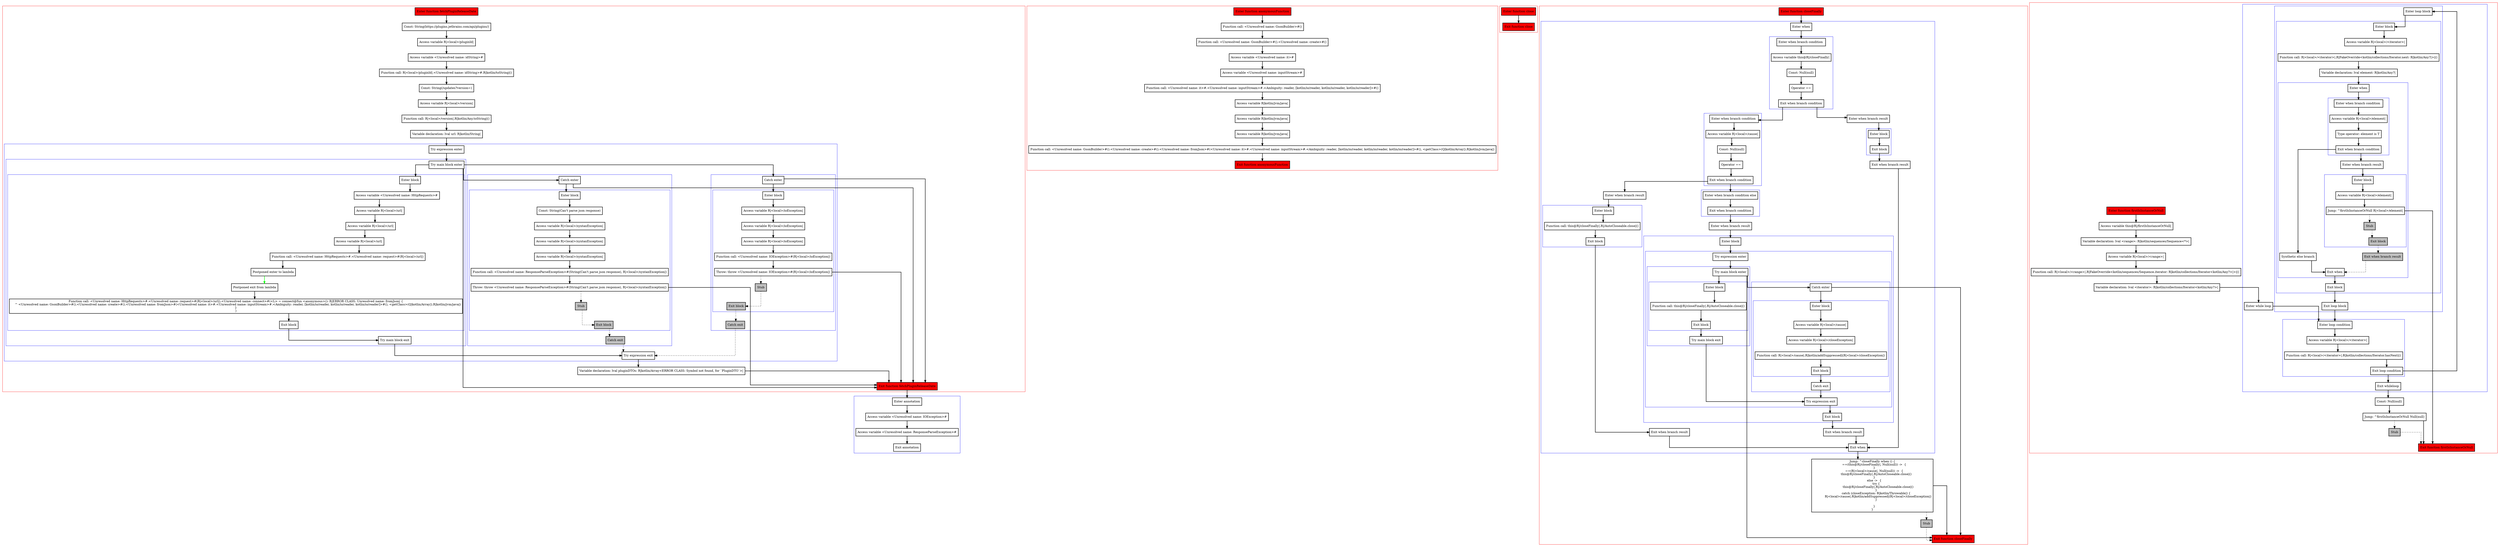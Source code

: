 digraph complex_kt {
    graph [splines=ortho nodesep=3]
    node [shape=box penwidth=2]
    edge [penwidth=2]

    subgraph cluster_0 {
        color=red
        0 [label="Enter function fetchPluginReleaseDate" style="filled" fillcolor=red];
        1 [label="Const: String(https://plugins.jetbrains.com/api/plugins/)"];
        2 [label="Access variable R|<local>/pluginId|"];
        3 [label="Access variable <Unresolved name: idString>#"];
        4 [label="Function call: R|<local>/pluginId|.<Unresolved name: idString>#.R|kotlin/toString|()"];
        5 [label="Const: String(/updates?version=)"];
        6 [label="Access variable R|<local>/version|"];
        7 [label="Function call: R|<local>/version|.R|kotlin/Any.toString|()"];
        8 [label="Variable declaration: lval url: R|kotlin/String|"];
        subgraph cluster_1 {
            color=blue
            9 [label="Try expression enter"];
            subgraph cluster_2 {
                color=blue
                10 [label="Try main block enter"];
                subgraph cluster_3 {
                    color=blue
                    11 [label="Enter block"];
                    12 [label="Access variable <Unresolved name: HttpRequests>#"];
                    13 [label="Access variable R|<local>/url|"];
                    14 [label="Access variable R|<local>/url|"];
                    15 [label="Access variable R|<local>/url|"];
                    16 [label="Function call: <Unresolved name: HttpRequests>#.<Unresolved name: request>#(R|<local>/url|)"];
                    17 [label="Postponed enter to lambda"];
                    18 [label="Postponed exit from lambda"];
                    19 [label="Function call: <Unresolved name: HttpRequests>#.<Unresolved name: request>#(R|<local>/url|).<Unresolved name: connect>#(<L> = connect@fun <anonymous>(): R|ERROR CLASS: Unresolved name: fromJson| {
    ^ <Unresolved name: GsonBuilder>#().<Unresolved name: create>#().<Unresolved name: fromJson>#(<Unresolved name: it>#.<Unresolved name: inputStream>#.<Ambiguity: reader, [kotlin/io/reader, kotlin/io/reader, kotlin/io/reader]>#(), <getClass>(Q|kotlin/Array|).R|kotlin/jvm/java|)
}
)"];
                    20 [label="Exit block"];
                }
                21 [label="Try main block exit"];
            }
            subgraph cluster_4 {
                color=blue
                22 [label="Catch enter"];
                subgraph cluster_5 {
                    color=blue
                    23 [label="Enter block"];
                    24 [label="Const: String(Can't parse json response)"];
                    25 [label="Access variable R|<local>/syntaxException|"];
                    26 [label="Access variable R|<local>/syntaxException|"];
                    27 [label="Access variable R|<local>/syntaxException|"];
                    28 [label="Function call: <Unresolved name: ResponseParseException>#(String(Can't parse json response), R|<local>/syntaxException|)"];
                    29 [label="Throw: throw <Unresolved name: ResponseParseException>#(String(Can't parse json response), R|<local>/syntaxException|)"];
                    30 [label="Stub" style="filled" fillcolor=gray];
                    31 [label="Exit block" style="filled" fillcolor=gray];
                }
                32 [label="Catch exit" style="filled" fillcolor=gray];
            }
            subgraph cluster_6 {
                color=blue
                33 [label="Catch enter"];
                subgraph cluster_7 {
                    color=blue
                    34 [label="Enter block"];
                    35 [label="Access variable R|<local>/ioException|"];
                    36 [label="Access variable R|<local>/ioException|"];
                    37 [label="Access variable R|<local>/ioException|"];
                    38 [label="Function call: <Unresolved name: IOException>#(R|<local>/ioException|)"];
                    39 [label="Throw: throw <Unresolved name: IOException>#(R|<local>/ioException|)"];
                    40 [label="Stub" style="filled" fillcolor=gray];
                    41 [label="Exit block" style="filled" fillcolor=gray];
                }
                42 [label="Catch exit" style="filled" fillcolor=gray];
            }
            43 [label="Try expression exit"];
        }
        44 [label="Variable declaration: lval pluginDTOs: R|kotlin/Array<ERROR CLASS: Symbol not found, for `PluginDTO`>|"];
        45 [label="Exit function fetchPluginReleaseDate" style="filled" fillcolor=red];
    }
    subgraph cluster_8 {
        color=blue
        46 [label="Enter annotation"];
        47 [label="Access variable <Unresolved name: IOException>#"];
        48 [label="Access variable <Unresolved name: ResponseParseException>#"];
        49 [label="Exit annotation"];
    }

    0 -> {1};
    1 -> {2};
    2 -> {3};
    3 -> {4};
    4 -> {5};
    5 -> {6};
    6 -> {7};
    7 -> {8};
    8 -> {9};
    9 -> {10};
    10 -> {45 33 22 11};
    11 -> {12};
    12 -> {13};
    13 -> {14};
    14 -> {15};
    15 -> {16};
    16 -> {17};
    17 -> {18 18} [color=green];
    18 -> {19};
    19 -> {20};
    20 -> {21};
    21 -> {43};
    22 -> {45 23};
    23 -> {24};
    24 -> {25};
    25 -> {26};
    26 -> {27};
    27 -> {28};
    28 -> {29};
    29 -> {45};
    29 -> {30} [style=dotted];
    30 -> {31} [style=dotted];
    31 -> {32} [style=dotted];
    32 -> {43} [style=dotted];
    33 -> {45 34};
    34 -> {35};
    35 -> {36};
    36 -> {37};
    37 -> {38};
    38 -> {39};
    39 -> {45};
    39 -> {40} [style=dotted];
    40 -> {41} [style=dotted];
    41 -> {42} [style=dotted];
    42 -> {43} [style=dotted];
    43 -> {44};
    44 -> {45};
    45 -> {46};
    46 -> {47};
    47 -> {48};
    48 -> {49};

    subgraph cluster_9 {
        color=red
        50 [label="Enter function anonymousFunction" style="filled" fillcolor=red];
        51 [label="Function call: <Unresolved name: GsonBuilder>#()"];
        52 [label="Function call: <Unresolved name: GsonBuilder>#().<Unresolved name: create>#()"];
        53 [label="Access variable <Unresolved name: it>#"];
        54 [label="Access variable <Unresolved name: inputStream>#"];
        55 [label="Function call: <Unresolved name: it>#.<Unresolved name: inputStream>#.<Ambiguity: reader, [kotlin/io/reader, kotlin/io/reader, kotlin/io/reader]>#()"];
        56 [label="Access variable R|kotlin/jvm/java|"];
        57 [label="Access variable R|kotlin/jvm/java|"];
        58 [label="Access variable R|kotlin/jvm/java|"];
        59 [label="Function call: <Unresolved name: GsonBuilder>#().<Unresolved name: create>#().<Unresolved name: fromJson>#(<Unresolved name: it>#.<Unresolved name: inputStream>#.<Ambiguity: reader, [kotlin/io/reader, kotlin/io/reader, kotlin/io/reader]>#(), <getClass>(Q|kotlin/Array|).R|kotlin/jvm/java|)"];
        60 [label="Exit function anonymousFunction" style="filled" fillcolor=red];
    }

    50 -> {51};
    51 -> {52};
    52 -> {53};
    53 -> {54};
    54 -> {55};
    55 -> {56};
    56 -> {57};
    57 -> {58};
    58 -> {59};
    59 -> {60};

    subgraph cluster_10 {
        color=red
        61 [label="Enter function close" style="filled" fillcolor=red];
        62 [label="Exit function close" style="filled" fillcolor=red];
    }

    61 -> {62};

    subgraph cluster_11 {
        color=red
        63 [label="Enter function closeFinally" style="filled" fillcolor=red];
        subgraph cluster_12 {
            color=blue
            64 [label="Enter when"];
            subgraph cluster_13 {
                color=blue
                65 [label="Enter when branch condition "];
                66 [label="Access variable this@R|/closeFinally|"];
                67 [label="Const: Null(null)"];
                68 [label="Operator =="];
                69 [label="Exit when branch condition"];
            }
            subgraph cluster_14 {
                color=blue
                70 [label="Enter when branch condition "];
                71 [label="Access variable R|<local>/cause|"];
                72 [label="Const: Null(null)"];
                73 [label="Operator =="];
                74 [label="Exit when branch condition"];
            }
            subgraph cluster_15 {
                color=blue
                75 [label="Enter when branch condition else"];
                76 [label="Exit when branch condition"];
            }
            77 [label="Enter when branch result"];
            subgraph cluster_16 {
                color=blue
                78 [label="Enter block"];
                subgraph cluster_17 {
                    color=blue
                    79 [label="Try expression enter"];
                    subgraph cluster_18 {
                        color=blue
                        80 [label="Try main block enter"];
                        subgraph cluster_19 {
                            color=blue
                            81 [label="Enter block"];
                            82 [label="Function call: this@R|/closeFinally|.R|/AutoCloseable.close|()"];
                            83 [label="Exit block"];
                        }
                        84 [label="Try main block exit"];
                    }
                    subgraph cluster_20 {
                        color=blue
                        85 [label="Catch enter"];
                        subgraph cluster_21 {
                            color=blue
                            86 [label="Enter block"];
                            87 [label="Access variable R|<local>/cause|"];
                            88 [label="Access variable R|<local>/closeException|"];
                            89 [label="Function call: R|<local>/cause|.R|kotlin/addSuppressed|(R|<local>/closeException|)"];
                            90 [label="Exit block"];
                        }
                        91 [label="Catch exit"];
                    }
                    92 [label="Try expression exit"];
                }
                93 [label="Exit block"];
            }
            94 [label="Exit when branch result"];
            95 [label="Enter when branch result"];
            subgraph cluster_22 {
                color=blue
                96 [label="Enter block"];
                97 [label="Function call: this@R|/closeFinally|.R|/AutoCloseable.close|()"];
                98 [label="Exit block"];
            }
            99 [label="Exit when branch result"];
            100 [label="Enter when branch result"];
            subgraph cluster_23 {
                color=blue
                101 [label="Enter block"];
                102 [label="Exit block"];
            }
            103 [label="Exit when branch result"];
            104 [label="Exit when"];
        }
        105 [label="Jump: ^closeFinally when () {
    ==(this@R|/closeFinally|, Null(null)) ->  {
    }
    ==(R|<local>/cause|, Null(null)) ->  {
        this@R|/closeFinally|.R|/AutoCloseable.close|()
    }
    else ->  {
        try {
            this@R|/closeFinally|.R|/AutoCloseable.close|()
        }
        catch (closeException: R|kotlin/Throwable|) {
            R|<local>/cause|.R|kotlin/addSuppressed|(R|<local>/closeException|)
        }

    }
}
"];
        106 [label="Stub" style="filled" fillcolor=gray];
        107 [label="Exit function closeFinally" style="filled" fillcolor=red];
    }

    63 -> {64};
    64 -> {65};
    65 -> {66};
    66 -> {67};
    67 -> {68};
    68 -> {69};
    69 -> {100 70};
    70 -> {71};
    71 -> {72};
    72 -> {73};
    73 -> {74};
    74 -> {95 75};
    75 -> {76};
    76 -> {77};
    77 -> {78};
    78 -> {79};
    79 -> {80};
    80 -> {107 85 81};
    81 -> {82};
    82 -> {83};
    83 -> {84};
    84 -> {92};
    85 -> {107 86};
    86 -> {87};
    87 -> {88};
    88 -> {89};
    89 -> {90};
    90 -> {91};
    91 -> {92};
    92 -> {93};
    93 -> {94};
    94 -> {104};
    95 -> {96};
    96 -> {97};
    97 -> {98};
    98 -> {99};
    99 -> {104};
    100 -> {101};
    101 -> {102};
    102 -> {103};
    103 -> {104};
    104 -> {105};
    105 -> {107};
    105 -> {106} [style=dotted];
    106 -> {107} [style=dotted];

    subgraph cluster_24 {
        color=red
        108 [label="Enter function firstIsInstanceOrNull" style="filled" fillcolor=red];
        109 [label="Access variable this@R|/firstIsInstanceOrNull|"];
        110 [label="Variable declaration: lval <range>: R|kotlin/sequences/Sequence<*>|"];
        111 [label="Access variable R|<local>/<range>|"];
        112 [label="Function call: R|<local>/<range>|.R|FakeOverride<kotlin/sequences/Sequence.iterator: R|kotlin/collections/Iterator<kotlin/Any?>|>|()"];
        113 [label="Variable declaration: lval <iterator>: R|kotlin/collections/Iterator<kotlin/Any?>|"];
        subgraph cluster_25 {
            color=blue
            114 [label="Enter while loop"];
            subgraph cluster_26 {
                color=blue
                115 [label="Enter loop condition"];
                116 [label="Access variable R|<local>/<iterator>|"];
                117 [label="Function call: R|<local>/<iterator>|.R|kotlin/collections/Iterator.hasNext|()"];
                118 [label="Exit loop condition"];
            }
            subgraph cluster_27 {
                color=blue
                119 [label="Enter loop block"];
                subgraph cluster_28 {
                    color=blue
                    120 [label="Enter block"];
                    121 [label="Access variable R|<local>/<iterator>|"];
                    122 [label="Function call: R|<local>/<iterator>|.R|FakeOverride<kotlin/collections/Iterator.next: R|kotlin/Any?|>|()"];
                    123 [label="Variable declaration: lval element: R|kotlin/Any?|"];
                    subgraph cluster_29 {
                        color=blue
                        124 [label="Enter when"];
                        subgraph cluster_30 {
                            color=blue
                            125 [label="Enter when branch condition "];
                            126 [label="Access variable R|<local>/element|"];
                            127 [label="Type operator: element is T"];
                            128 [label="Exit when branch condition"];
                        }
                        129 [label="Synthetic else branch"];
                        130 [label="Enter when branch result"];
                        subgraph cluster_31 {
                            color=blue
                            131 [label="Enter block"];
                            132 [label="Access variable R|<local>/element|"];
                            133 [label="Jump: ^firstIsInstanceOrNull R|<local>/element|"];
                            134 [label="Stub" style="filled" fillcolor=gray];
                            135 [label="Exit block" style="filled" fillcolor=gray];
                        }
                        136 [label="Exit when branch result" style="filled" fillcolor=gray];
                        137 [label="Exit when"];
                    }
                    138 [label="Exit block"];
                }
                139 [label="Exit loop block"];
            }
            140 [label="Exit whileloop"];
        }
        141 [label="Const: Null(null)"];
        142 [label="Jump: ^firstIsInstanceOrNull Null(null)"];
        143 [label="Stub" style="filled" fillcolor=gray];
        144 [label="Exit function firstIsInstanceOrNull" style="filled" fillcolor=red];
    }

    108 -> {109};
    109 -> {110};
    110 -> {111};
    111 -> {112};
    112 -> {113};
    113 -> {114};
    114 -> {115};
    115 -> {116};
    116 -> {117};
    117 -> {118};
    118 -> {140 119};
    119 -> {120};
    120 -> {121};
    121 -> {122};
    122 -> {123};
    123 -> {124};
    124 -> {125};
    125 -> {126};
    126 -> {127};
    127 -> {128};
    128 -> {130 129};
    129 -> {137};
    130 -> {131};
    131 -> {132};
    132 -> {133};
    133 -> {144};
    133 -> {134} [style=dotted];
    134 -> {135} [style=dotted];
    135 -> {136} [style=dotted];
    136 -> {137} [style=dotted];
    137 -> {138};
    138 -> {139};
    139 -> {115};
    140 -> {141};
    141 -> {142};
    142 -> {144};
    142 -> {143} [style=dotted];
    143 -> {144} [style=dotted];

}
